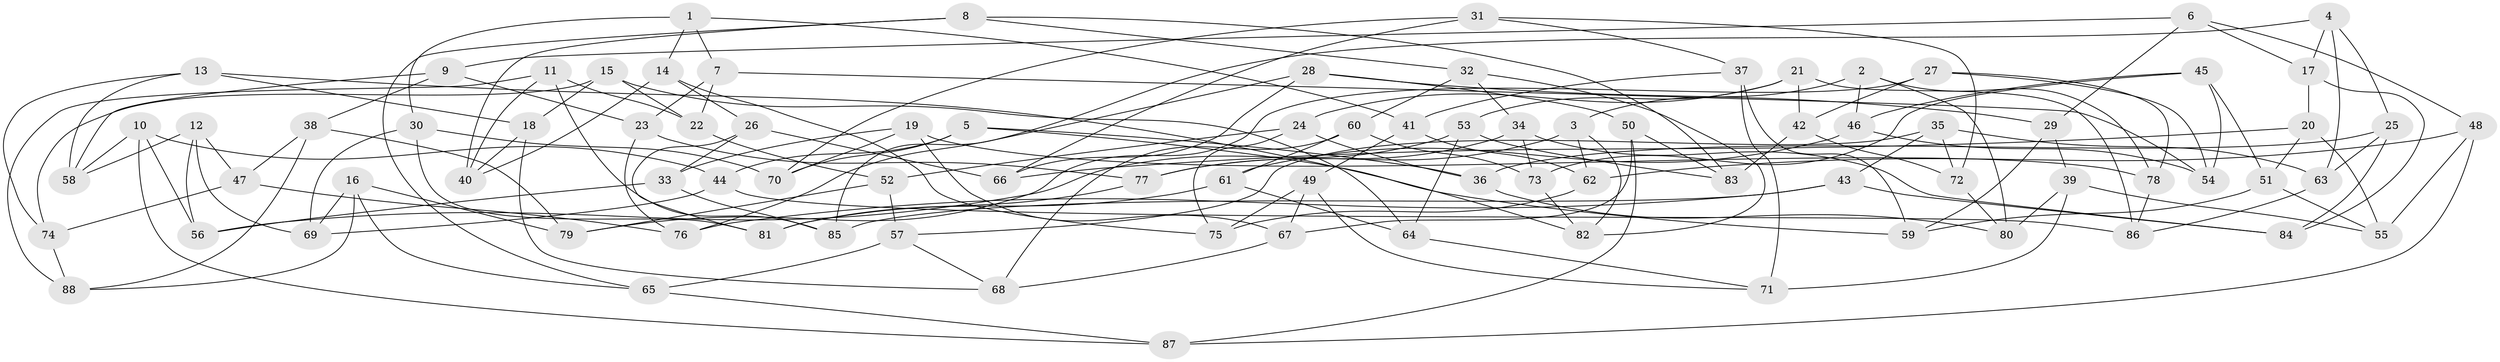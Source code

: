 // Generated by graph-tools (version 1.1) at 2025/26/03/09/25 03:26:51]
// undirected, 88 vertices, 176 edges
graph export_dot {
graph [start="1"]
  node [color=gray90,style=filled];
  1;
  2;
  3;
  4;
  5;
  6;
  7;
  8;
  9;
  10;
  11;
  12;
  13;
  14;
  15;
  16;
  17;
  18;
  19;
  20;
  21;
  22;
  23;
  24;
  25;
  26;
  27;
  28;
  29;
  30;
  31;
  32;
  33;
  34;
  35;
  36;
  37;
  38;
  39;
  40;
  41;
  42;
  43;
  44;
  45;
  46;
  47;
  48;
  49;
  50;
  51;
  52;
  53;
  54;
  55;
  56;
  57;
  58;
  59;
  60;
  61;
  62;
  63;
  64;
  65;
  66;
  67;
  68;
  69;
  70;
  71;
  72;
  73;
  74;
  75;
  76;
  77;
  78;
  79;
  80;
  81;
  82;
  83;
  84;
  85;
  86;
  87;
  88;
  1 -- 14;
  1 -- 7;
  1 -- 30;
  1 -- 41;
  2 -- 46;
  2 -- 80;
  2 -- 78;
  2 -- 3;
  3 -- 62;
  3 -- 77;
  3 -- 82;
  4 -- 17;
  4 -- 63;
  4 -- 25;
  4 -- 85;
  5 -- 70;
  5 -- 44;
  5 -- 36;
  5 -- 59;
  6 -- 29;
  6 -- 9;
  6 -- 48;
  6 -- 17;
  7 -- 23;
  7 -- 54;
  7 -- 22;
  8 -- 32;
  8 -- 83;
  8 -- 65;
  8 -- 40;
  9 -- 23;
  9 -- 38;
  9 -- 58;
  10 -- 58;
  10 -- 56;
  10 -- 44;
  10 -- 87;
  11 -- 88;
  11 -- 40;
  11 -- 85;
  11 -- 22;
  12 -- 69;
  12 -- 56;
  12 -- 47;
  12 -- 58;
  13 -- 74;
  13 -- 18;
  13 -- 82;
  13 -- 58;
  14 -- 75;
  14 -- 26;
  14 -- 40;
  15 -- 74;
  15 -- 64;
  15 -- 22;
  15 -- 18;
  16 -- 69;
  16 -- 79;
  16 -- 88;
  16 -- 65;
  17 -- 20;
  17 -- 84;
  18 -- 68;
  18 -- 40;
  19 -- 78;
  19 -- 70;
  19 -- 67;
  19 -- 33;
  20 -- 55;
  20 -- 51;
  20 -- 66;
  21 -- 86;
  21 -- 24;
  21 -- 42;
  21 -- 53;
  22 -- 52;
  23 -- 77;
  23 -- 76;
  24 -- 52;
  24 -- 75;
  24 -- 36;
  25 -- 63;
  25 -- 84;
  25 -- 36;
  26 -- 33;
  26 -- 81;
  26 -- 66;
  27 -- 79;
  27 -- 54;
  27 -- 78;
  27 -- 42;
  28 -- 66;
  28 -- 29;
  28 -- 76;
  28 -- 50;
  29 -- 59;
  29 -- 39;
  30 -- 81;
  30 -- 70;
  30 -- 69;
  31 -- 70;
  31 -- 37;
  31 -- 66;
  31 -- 72;
  32 -- 82;
  32 -- 34;
  32 -- 60;
  33 -- 56;
  33 -- 85;
  34 -- 73;
  34 -- 77;
  34 -- 84;
  35 -- 72;
  35 -- 43;
  35 -- 63;
  35 -- 57;
  36 -- 80;
  37 -- 41;
  37 -- 59;
  37 -- 71;
  38 -- 88;
  38 -- 79;
  38 -- 47;
  39 -- 55;
  39 -- 71;
  39 -- 80;
  41 -- 62;
  41 -- 49;
  42 -- 72;
  42 -- 83;
  43 -- 76;
  43 -- 84;
  43 -- 85;
  44 -- 69;
  44 -- 86;
  45 -- 46;
  45 -- 51;
  45 -- 54;
  45 -- 73;
  46 -- 61;
  46 -- 54;
  47 -- 76;
  47 -- 74;
  48 -- 87;
  48 -- 55;
  48 -- 62;
  49 -- 67;
  49 -- 75;
  49 -- 71;
  50 -- 87;
  50 -- 67;
  50 -- 83;
  51 -- 59;
  51 -- 55;
  52 -- 79;
  52 -- 57;
  53 -- 83;
  53 -- 56;
  53 -- 64;
  57 -- 65;
  57 -- 68;
  60 -- 61;
  60 -- 68;
  60 -- 73;
  61 -- 81;
  61 -- 64;
  62 -- 75;
  63 -- 86;
  64 -- 71;
  65 -- 87;
  67 -- 68;
  72 -- 80;
  73 -- 82;
  74 -- 88;
  77 -- 81;
  78 -- 86;
}
